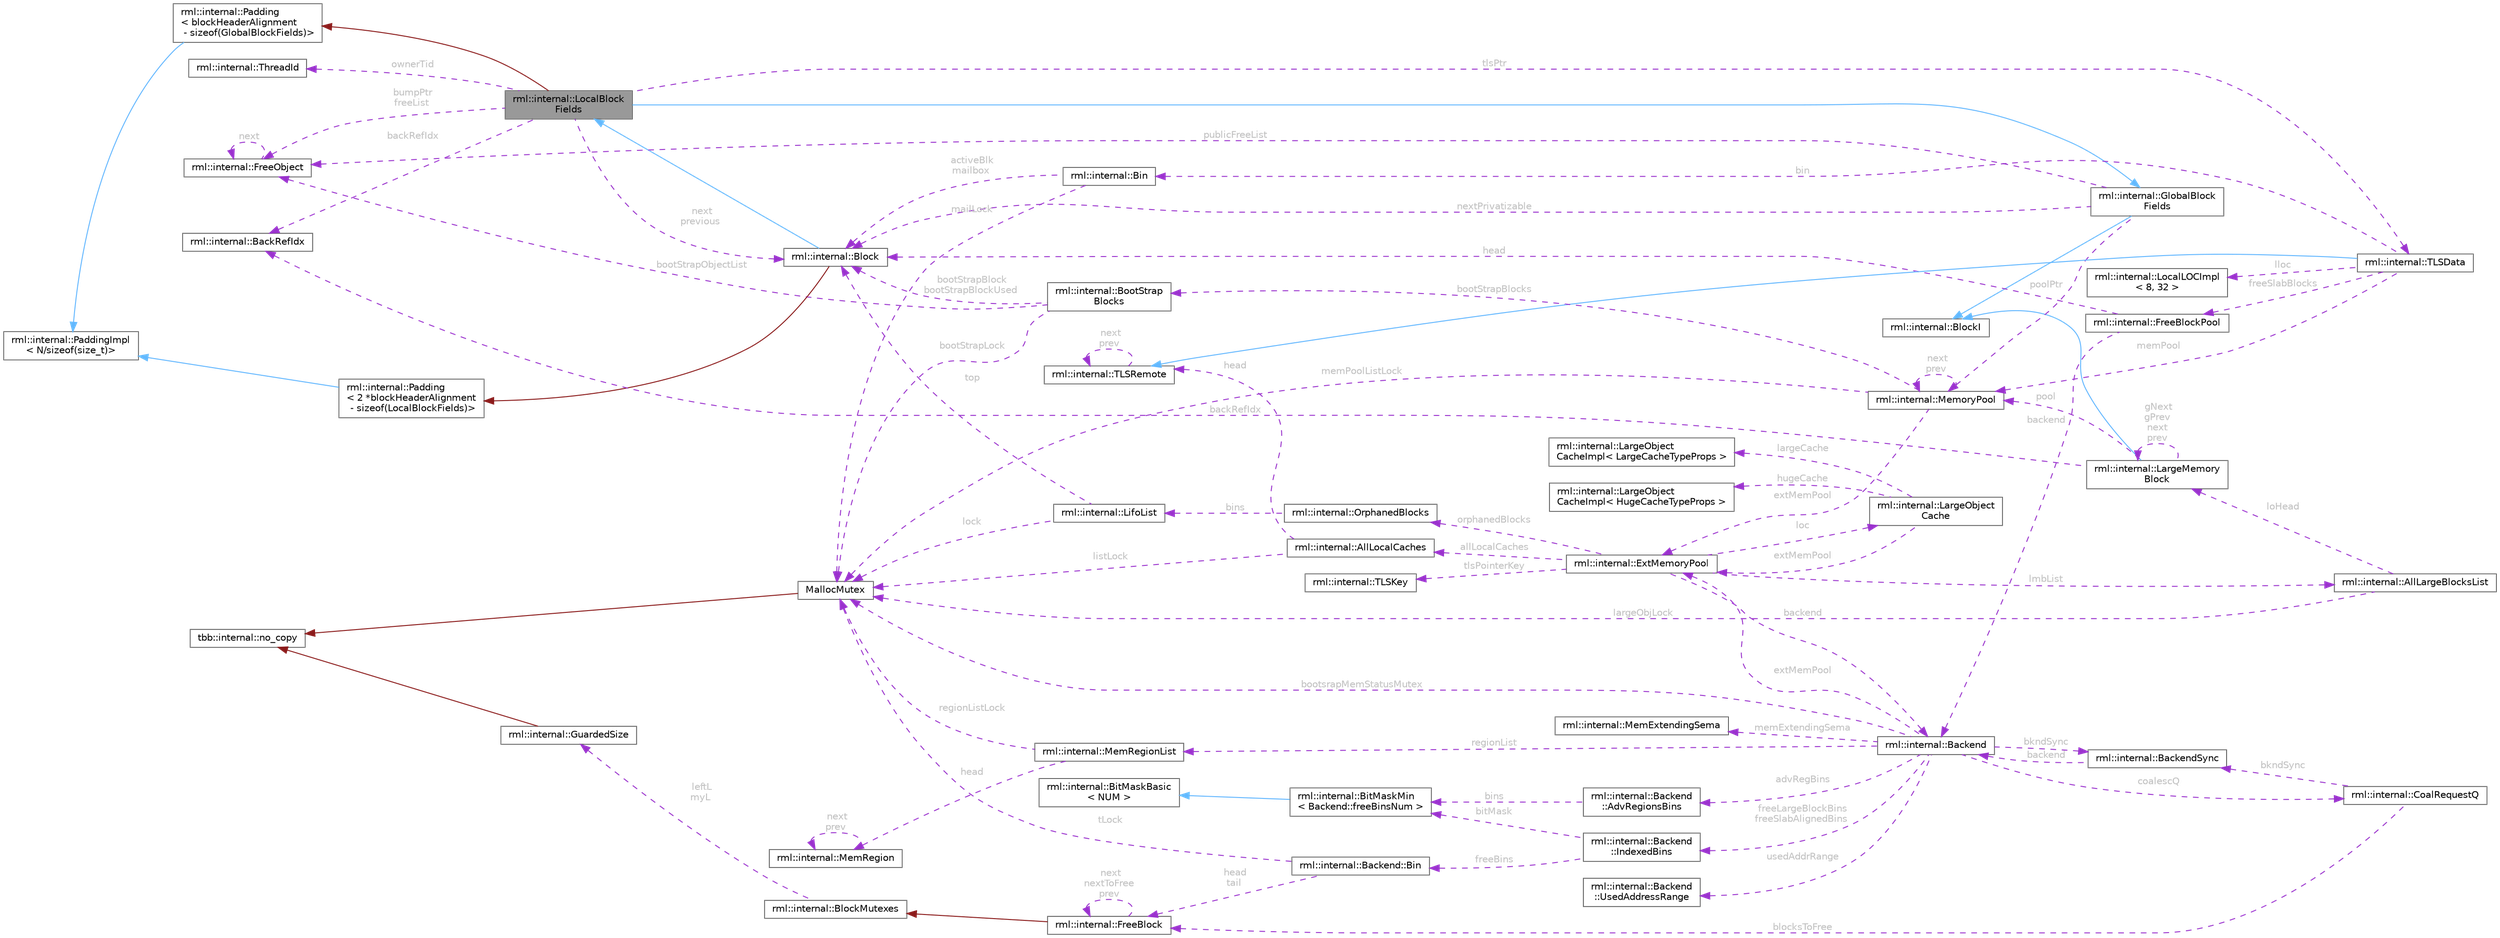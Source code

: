digraph "rml::internal::LocalBlockFields"
{
 // LATEX_PDF_SIZE
  bgcolor="transparent";
  edge [fontname=Helvetica,fontsize=10,labelfontname=Helvetica,labelfontsize=10];
  node [fontname=Helvetica,fontsize=10,shape=box,height=0.2,width=0.4];
  rankdir="LR";
  Node1 [id="Node000001",label="rml::internal::LocalBlock\lFields",height=0.2,width=0.4,color="gray40", fillcolor="grey60", style="filled", fontcolor="black",tooltip=" "];
  Node2 -> Node1 [id="edge1_Node000001_Node000002",dir="back",color="steelblue1",style="solid",tooltip=" "];
  Node2 [id="Node000002",label="rml::internal::GlobalBlock\lFields",height=0.2,width=0.4,color="gray40", fillcolor="white", style="filled",URL="$classrml_1_1internal_1_1_global_block_fields.html",tooltip=" "];
  Node3 -> Node2 [id="edge2_Node000002_Node000003",dir="back",color="steelblue1",style="solid",tooltip=" "];
  Node3 [id="Node000003",label="rml::internal::BlockI",height=0.2,width=0.4,color="gray40", fillcolor="white", style="filled",URL="$classrml_1_1internal_1_1_block_i.html",tooltip=" "];
  Node4 -> Node2 [id="edge3_Node000002_Node000004",dir="back",color="darkorchid3",style="dashed",tooltip=" ",label=" publicFreeList",fontcolor="grey" ];
  Node4 [id="Node000004",label="rml::internal::FreeObject",height=0.2,width=0.4,color="gray40", fillcolor="white", style="filled",URL="$structrml_1_1internal_1_1_free_object.html",tooltip=" "];
  Node4 -> Node4 [id="edge4_Node000004_Node000004",dir="back",color="darkorchid3",style="dashed",tooltip=" ",label=" next",fontcolor="grey" ];
  Node5 -> Node2 [id="edge5_Node000002_Node000005",dir="back",color="darkorchid3",style="dashed",tooltip=" ",label=" nextPrivatizable",fontcolor="grey" ];
  Node5 [id="Node000005",label="rml::internal::Block",height=0.2,width=0.4,color="gray40", fillcolor="white", style="filled",URL="$classrml_1_1internal_1_1_block.html",tooltip=" "];
  Node1 -> Node5 [id="edge6_Node000005_Node000001",dir="back",color="steelblue1",style="solid",tooltip=" "];
  Node6 -> Node5 [id="edge7_Node000005_Node000006",dir="back",color="firebrick4",style="solid",tooltip=" "];
  Node6 [id="Node000006",label="rml::internal::Padding\l\< 2 *blockHeaderAlignment\l - sizeof(LocalBlockFields)\>",height=0.2,width=0.4,color="gray40", fillcolor="white", style="filled",URL="$structrml_1_1internal_1_1_padding.html",tooltip=" "];
  Node7 -> Node6 [id="edge8_Node000006_Node000007",dir="back",color="steelblue1",style="solid",tooltip=" "];
  Node7 [id="Node000007",label="rml::internal::PaddingImpl\l\< N/sizeof(size_t)\>",height=0.2,width=0.4,color="gray40", fillcolor="white", style="filled",URL="$structrml_1_1internal_1_1_padding_impl.html",tooltip=" "];
  Node8 -> Node2 [id="edge9_Node000002_Node000008",dir="back",color="darkorchid3",style="dashed",tooltip=" ",label=" poolPtr",fontcolor="grey" ];
  Node8 [id="Node000008",label="rml::internal::MemoryPool",height=0.2,width=0.4,color="gray40", fillcolor="white", style="filled",URL="$classrml_1_1internal_1_1_memory_pool.html",tooltip=" "];
  Node9 -> Node8 [id="edge10_Node000008_Node000009",dir="back",color="darkorchid3",style="dashed",tooltip=" ",label=" memPoolListLock",fontcolor="grey" ];
  Node9 [id="Node000009",label="MallocMutex",height=0.2,width=0.4,color="gray40", fillcolor="white", style="filled",URL="$class_malloc_mutex.html",tooltip="Stripped down version of spin_mutex."];
  Node10 -> Node9 [id="edge11_Node000009_Node000010",dir="back",color="firebrick4",style="solid",tooltip=" "];
  Node10 [id="Node000010",label="tbb::internal::no_copy",height=0.2,width=0.4,color="gray40", fillcolor="white", style="filled",tooltip=" "];
  Node8 -> Node8 [id="edge12_Node000008_Node000008",dir="back",color="darkorchid3",style="dashed",tooltip=" ",label=" next\nprev",fontcolor="grey" ];
  Node11 -> Node8 [id="edge13_Node000008_Node000011",dir="back",color="darkorchid3",style="dashed",tooltip=" ",label=" extMemPool",fontcolor="grey" ];
  Node11 [id="Node000011",label="rml::internal::ExtMemoryPool",height=0.2,width=0.4,color="gray40", fillcolor="white", style="filled",URL="$structrml_1_1internal_1_1_ext_memory_pool.html",tooltip=" "];
  Node12 -> Node11 [id="edge14_Node000011_Node000012",dir="back",color="darkorchid3",style="dashed",tooltip=" ",label=" backend",fontcolor="grey" ];
  Node12 [id="Node000012",label="rml::internal::Backend",height=0.2,width=0.4,color="gray40", fillcolor="white", style="filled",URL="$classrml_1_1internal_1_1_backend.html",tooltip=" "];
  Node11 -> Node12 [id="edge15_Node000012_Node000011",dir="back",color="darkorchid3",style="dashed",tooltip=" ",label=" extMemPool",fontcolor="grey" ];
  Node13 -> Node12 [id="edge16_Node000012_Node000013",dir="back",color="darkorchid3",style="dashed",tooltip=" ",label=" regionList",fontcolor="grey" ];
  Node13 [id="Node000013",label="rml::internal::MemRegionList",height=0.2,width=0.4,color="gray40", fillcolor="white", style="filled",URL="$classrml_1_1internal_1_1_mem_region_list.html",tooltip=" "];
  Node9 -> Node13 [id="edge17_Node000013_Node000009",dir="back",color="darkorchid3",style="dashed",tooltip=" ",label=" regionListLock",fontcolor="grey" ];
  Node14 -> Node13 [id="edge18_Node000013_Node000014",dir="back",color="darkorchid3",style="dashed",tooltip=" ",label=" head",fontcolor="grey" ];
  Node14 [id="Node000014",label="rml::internal::MemRegion",height=0.2,width=0.4,color="gray40", fillcolor="white", style="filled",URL="$structrml_1_1internal_1_1_mem_region.html",tooltip=" "];
  Node14 -> Node14 [id="edge19_Node000014_Node000014",dir="back",color="darkorchid3",style="dashed",tooltip=" ",label=" next\nprev",fontcolor="grey" ];
  Node15 -> Node12 [id="edge20_Node000012_Node000015",dir="back",color="darkorchid3",style="dashed",tooltip=" ",label=" coalescQ",fontcolor="grey" ];
  Node15 [id="Node000015",label="rml::internal::CoalRequestQ",height=0.2,width=0.4,color="gray40", fillcolor="white", style="filled",URL="$classrml_1_1internal_1_1_coal_request_q.html",tooltip=" "];
  Node16 -> Node15 [id="edge21_Node000015_Node000016",dir="back",color="darkorchid3",style="dashed",tooltip=" ",label=" blocksToFree",fontcolor="grey" ];
  Node16 [id="Node000016",label="rml::internal::FreeBlock",height=0.2,width=0.4,color="gray40", fillcolor="white", style="filled",URL="$classrml_1_1internal_1_1_free_block.html",tooltip=" "];
  Node17 -> Node16 [id="edge22_Node000016_Node000017",dir="back",color="firebrick4",style="solid",tooltip=" "];
  Node17 [id="Node000017",label="rml::internal::BlockMutexes",height=0.2,width=0.4,color="gray40", fillcolor="white", style="filled",URL="$classrml_1_1internal_1_1_block_mutexes.html",tooltip=" "];
  Node18 -> Node17 [id="edge23_Node000017_Node000018",dir="back",color="darkorchid3",style="dashed",tooltip=" ",label=" leftL\nmyL",fontcolor="grey" ];
  Node18 [id="Node000018",label="rml::internal::GuardedSize",height=0.2,width=0.4,color="gray40", fillcolor="white", style="filled",URL="$classrml_1_1internal_1_1_guarded_size.html",tooltip=" "];
  Node10 -> Node18 [id="edge24_Node000018_Node000010",dir="back",color="firebrick4",style="solid",tooltip=" "];
  Node16 -> Node16 [id="edge25_Node000016_Node000016",dir="back",color="darkorchid3",style="dashed",tooltip=" ",label=" next\nnextToFree\nprev",fontcolor="grey" ];
  Node19 -> Node15 [id="edge26_Node000015_Node000019",dir="back",color="darkorchid3",style="dashed",tooltip=" ",label=" bkndSync",fontcolor="grey" ];
  Node19 [id="Node000019",label="rml::internal::BackendSync",height=0.2,width=0.4,color="gray40", fillcolor="white", style="filled",URL="$classrml_1_1internal_1_1_backend_sync.html",tooltip=" "];
  Node12 -> Node19 [id="edge27_Node000019_Node000012",dir="back",color="darkorchid3",style="dashed",tooltip=" ",label=" backend",fontcolor="grey" ];
  Node19 -> Node12 [id="edge28_Node000012_Node000019",dir="back",color="darkorchid3",style="dashed",tooltip=" ",label=" bkndSync",fontcolor="grey" ];
  Node20 -> Node12 [id="edge29_Node000012_Node000020",dir="back",color="darkorchid3",style="dashed",tooltip=" ",label=" memExtendingSema",fontcolor="grey" ];
  Node20 [id="Node000020",label="rml::internal::MemExtendingSema",height=0.2,width=0.4,color="gray40", fillcolor="white", style="filled",URL="$classrml_1_1internal_1_1_mem_extending_sema.html",tooltip=" "];
  Node21 -> Node12 [id="edge30_Node000012_Node000021",dir="back",color="darkorchid3",style="dashed",tooltip=" ",label=" usedAddrRange",fontcolor="grey" ];
  Node21 [id="Node000021",label="rml::internal::Backend\l::UsedAddressRange",height=0.2,width=0.4,color="gray40", fillcolor="white", style="filled",URL="$classrml_1_1internal_1_1_backend_1_1_used_address_range.html",tooltip=" "];
  Node9 -> Node12 [id="edge31_Node000012_Node000009",dir="back",color="darkorchid3",style="dashed",tooltip=" ",label=" bootsrapMemStatusMutex",fontcolor="grey" ];
  Node22 -> Node12 [id="edge32_Node000012_Node000022",dir="back",color="darkorchid3",style="dashed",tooltip=" ",label=" advRegBins",fontcolor="grey" ];
  Node22 [id="Node000022",label="rml::internal::Backend\l::AdvRegionsBins",height=0.2,width=0.4,color="gray40", fillcolor="white", style="filled",URL="$classrml_1_1internal_1_1_backend_1_1_adv_regions_bins.html",tooltip=" "];
  Node23 -> Node22 [id="edge33_Node000022_Node000023",dir="back",color="darkorchid3",style="dashed",tooltip=" ",label=" bins",fontcolor="grey" ];
  Node23 [id="Node000023",label="rml::internal::BitMaskMin\l\< Backend::freeBinsNum \>",height=0.2,width=0.4,color="gray40", fillcolor="white", style="filled",URL="$classrml_1_1internal_1_1_bit_mask_min.html",tooltip=" "];
  Node24 -> Node23 [id="edge34_Node000023_Node000024",dir="back",color="steelblue1",style="solid",tooltip=" "];
  Node24 [id="Node000024",label="rml::internal::BitMaskBasic\l\< NUM \>",height=0.2,width=0.4,color="gray40", fillcolor="white", style="filled",URL="$classrml_1_1internal_1_1_bit_mask_basic.html",tooltip=" "];
  Node25 -> Node12 [id="edge35_Node000012_Node000025",dir="back",color="darkorchid3",style="dashed",tooltip=" ",label=" freeLargeBlockBins\nfreeSlabAlignedBins",fontcolor="grey" ];
  Node25 [id="Node000025",label="rml::internal::Backend\l::IndexedBins",height=0.2,width=0.4,color="gray40", fillcolor="white", style="filled",URL="$classrml_1_1internal_1_1_backend_1_1_indexed_bins.html",tooltip=" "];
  Node23 -> Node25 [id="edge36_Node000025_Node000023",dir="back",color="darkorchid3",style="dashed",tooltip=" ",label=" bitMask",fontcolor="grey" ];
  Node26 -> Node25 [id="edge37_Node000025_Node000026",dir="back",color="darkorchid3",style="dashed",tooltip=" ",label=" freeBins",fontcolor="grey" ];
  Node26 [id="Node000026",label="rml::internal::Backend::Bin",height=0.2,width=0.4,color="gray40", fillcolor="white", style="filled",URL="$structrml_1_1internal_1_1_backend_1_1_bin.html",tooltip=" "];
  Node16 -> Node26 [id="edge38_Node000026_Node000016",dir="back",color="darkorchid3",style="dashed",tooltip=" ",label=" head\ntail",fontcolor="grey" ];
  Node9 -> Node26 [id="edge39_Node000026_Node000009",dir="back",color="darkorchid3",style="dashed",tooltip=" ",label=" tLock",fontcolor="grey" ];
  Node27 -> Node11 [id="edge40_Node000011_Node000027",dir="back",color="darkorchid3",style="dashed",tooltip=" ",label=" loc",fontcolor="grey" ];
  Node27 [id="Node000027",label="rml::internal::LargeObject\lCache",height=0.2,width=0.4,color="gray40", fillcolor="white", style="filled",URL="$classrml_1_1internal_1_1_large_object_cache.html",tooltip=" "];
  Node28 -> Node27 [id="edge41_Node000027_Node000028",dir="back",color="darkorchid3",style="dashed",tooltip=" ",label=" hugeCache",fontcolor="grey" ];
  Node28 [id="Node000028",label="rml::internal::LargeObject\lCacheImpl\< HugeCacheTypeProps \>",height=0.2,width=0.4,color="gray40", fillcolor="white", style="filled",URL="$classrml_1_1internal_1_1_large_object_cache_impl.html",tooltip=" "];
  Node29 -> Node27 [id="edge42_Node000027_Node000029",dir="back",color="darkorchid3",style="dashed",tooltip=" ",label=" largeCache",fontcolor="grey" ];
  Node29 [id="Node000029",label="rml::internal::LargeObject\lCacheImpl\< LargeCacheTypeProps \>",height=0.2,width=0.4,color="gray40", fillcolor="white", style="filled",URL="$classrml_1_1internal_1_1_large_object_cache_impl.html",tooltip=" "];
  Node11 -> Node27 [id="edge43_Node000027_Node000011",dir="back",color="darkorchid3",style="dashed",tooltip=" ",label=" extMemPool",fontcolor="grey" ];
  Node30 -> Node11 [id="edge44_Node000011_Node000030",dir="back",color="darkorchid3",style="dashed",tooltip=" ",label=" allLocalCaches",fontcolor="grey" ];
  Node30 [id="Node000030",label="rml::internal::AllLocalCaches",height=0.2,width=0.4,color="gray40", fillcolor="white", style="filled",URL="$classrml_1_1internal_1_1_all_local_caches.html",tooltip=" "];
  Node31 -> Node30 [id="edge45_Node000030_Node000031",dir="back",color="darkorchid3",style="dashed",tooltip=" ",label=" head",fontcolor="grey" ];
  Node31 [id="Node000031",label="rml::internal::TLSRemote",height=0.2,width=0.4,color="gray40", fillcolor="white", style="filled",URL="$structrml_1_1internal_1_1_t_l_s_remote.html",tooltip=" "];
  Node31 -> Node31 [id="edge46_Node000031_Node000031",dir="back",color="darkorchid3",style="dashed",tooltip=" ",label=" next\nprev",fontcolor="grey" ];
  Node9 -> Node30 [id="edge47_Node000030_Node000009",dir="back",color="darkorchid3",style="dashed",tooltip=" ",label=" listLock",fontcolor="grey" ];
  Node32 -> Node11 [id="edge48_Node000011_Node000032",dir="back",color="darkorchid3",style="dashed",tooltip=" ",label=" orphanedBlocks",fontcolor="grey" ];
  Node32 [id="Node000032",label="rml::internal::OrphanedBlocks",height=0.2,width=0.4,color="gray40", fillcolor="white", style="filled",URL="$classrml_1_1internal_1_1_orphaned_blocks.html",tooltip=" "];
  Node33 -> Node32 [id="edge49_Node000032_Node000033",dir="back",color="darkorchid3",style="dashed",tooltip=" ",label=" bins",fontcolor="grey" ];
  Node33 [id="Node000033",label="rml::internal::LifoList",height=0.2,width=0.4,color="gray40", fillcolor="white", style="filled",URL="$classrml_1_1internal_1_1_lifo_list.html",tooltip=" "];
  Node5 -> Node33 [id="edge50_Node000033_Node000005",dir="back",color="darkorchid3",style="dashed",tooltip=" ",label=" top",fontcolor="grey" ];
  Node9 -> Node33 [id="edge51_Node000033_Node000009",dir="back",color="darkorchid3",style="dashed",tooltip=" ",label=" lock",fontcolor="grey" ];
  Node34 -> Node11 [id="edge52_Node000011_Node000034",dir="back",color="darkorchid3",style="dashed",tooltip=" ",label=" lmbList",fontcolor="grey" ];
  Node34 [id="Node000034",label="rml::internal::AllLargeBlocksList",height=0.2,width=0.4,color="gray40", fillcolor="white", style="filled",URL="$classrml_1_1internal_1_1_all_large_blocks_list.html",tooltip=" "];
  Node9 -> Node34 [id="edge53_Node000034_Node000009",dir="back",color="darkorchid3",style="dashed",tooltip=" ",label=" largeObjLock",fontcolor="grey" ];
  Node35 -> Node34 [id="edge54_Node000034_Node000035",dir="back",color="darkorchid3",style="dashed",tooltip=" ",label=" loHead",fontcolor="grey" ];
  Node35 [id="Node000035",label="rml::internal::LargeMemory\lBlock",height=0.2,width=0.4,color="gray40", fillcolor="white", style="filled",URL="$structrml_1_1internal_1_1_large_memory_block.html",tooltip=" "];
  Node3 -> Node35 [id="edge55_Node000035_Node000003",dir="back",color="steelblue1",style="solid",tooltip=" "];
  Node8 -> Node35 [id="edge56_Node000035_Node000008",dir="back",color="darkorchid3",style="dashed",tooltip=" ",label=" pool",fontcolor="grey" ];
  Node35 -> Node35 [id="edge57_Node000035_Node000035",dir="back",color="darkorchid3",style="dashed",tooltip=" ",label=" gNext\ngPrev\nnext\nprev",fontcolor="grey" ];
  Node36 -> Node35 [id="edge58_Node000035_Node000036",dir="back",color="darkorchid3",style="dashed",tooltip=" ",label=" backRefIdx",fontcolor="grey" ];
  Node36 [id="Node000036",label="rml::internal::BackRefIdx",height=0.2,width=0.4,color="gray40", fillcolor="white", style="filled",URL="$classrml_1_1internal_1_1_back_ref_idx.html",tooltip=" "];
  Node37 -> Node11 [id="edge59_Node000011_Node000037",dir="back",color="darkorchid3",style="dashed",tooltip=" ",label=" tlsPointerKey",fontcolor="grey" ];
  Node37 [id="Node000037",label="rml::internal::TLSKey",height=0.2,width=0.4,color="gray40", fillcolor="white", style="filled",URL="$classrml_1_1internal_1_1_t_l_s_key.html",tooltip=" "];
  Node38 -> Node8 [id="edge60_Node000008_Node000038",dir="back",color="darkorchid3",style="dashed",tooltip=" ",label=" bootStrapBlocks",fontcolor="grey" ];
  Node38 [id="Node000038",label="rml::internal::BootStrap\lBlocks",height=0.2,width=0.4,color="gray40", fillcolor="white", style="filled",URL="$classrml_1_1internal_1_1_boot_strap_blocks.html",tooltip=" "];
  Node9 -> Node38 [id="edge61_Node000038_Node000009",dir="back",color="darkorchid3",style="dashed",tooltip=" ",label=" bootStrapLock",fontcolor="grey" ];
  Node5 -> Node38 [id="edge62_Node000038_Node000005",dir="back",color="darkorchid3",style="dashed",tooltip=" ",label=" bootStrapBlock\nbootStrapBlockUsed",fontcolor="grey" ];
  Node4 -> Node38 [id="edge63_Node000038_Node000004",dir="back",color="darkorchid3",style="dashed",tooltip=" ",label=" bootStrapObjectList",fontcolor="grey" ];
  Node39 -> Node1 [id="edge64_Node000001_Node000039",dir="back",color="firebrick4",style="solid",tooltip=" "];
  Node39 [id="Node000039",label="rml::internal::Padding\l\< blockHeaderAlignment\l - sizeof(GlobalBlockFields)\>",height=0.2,width=0.4,color="gray40", fillcolor="white", style="filled",URL="$structrml_1_1internal_1_1_padding.html",tooltip=" "];
  Node7 -> Node39 [id="edge65_Node000039_Node000007",dir="back",color="steelblue1",style="solid",tooltip=" "];
  Node5 -> Node1 [id="edge66_Node000001_Node000005",dir="back",color="darkorchid3",style="dashed",tooltip=" ",label=" next\nprevious",fontcolor="grey" ];
  Node4 -> Node1 [id="edge67_Node000001_Node000004",dir="back",color="darkorchid3",style="dashed",tooltip=" ",label=" bumpPtr\nfreeList",fontcolor="grey" ];
  Node40 -> Node1 [id="edge68_Node000001_Node000040",dir="back",color="darkorchid3",style="dashed",tooltip=" ",label=" tlsPtr",fontcolor="grey" ];
  Node40 [id="Node000040",label="rml::internal::TLSData",height=0.2,width=0.4,color="gray40", fillcolor="white", style="filled",URL="$classrml_1_1internal_1_1_t_l_s_data.html",tooltip=" "];
  Node31 -> Node40 [id="edge69_Node000040_Node000031",dir="back",color="steelblue1",style="solid",tooltip=" "];
  Node8 -> Node40 [id="edge70_Node000040_Node000008",dir="back",color="darkorchid3",style="dashed",tooltip=" ",label=" memPool",fontcolor="grey" ];
  Node41 -> Node40 [id="edge71_Node000040_Node000041",dir="back",color="darkorchid3",style="dashed",tooltip=" ",label=" bin",fontcolor="grey" ];
  Node41 [id="Node000041",label="rml::internal::Bin",height=0.2,width=0.4,color="gray40", fillcolor="white", style="filled",URL="$classrml_1_1internal_1_1_bin.html",tooltip=" "];
  Node5 -> Node41 [id="edge72_Node000041_Node000005",dir="back",color="darkorchid3",style="dashed",tooltip=" ",label=" activeBlk\nmailbox",fontcolor="grey" ];
  Node9 -> Node41 [id="edge73_Node000041_Node000009",dir="back",color="darkorchid3",style="dashed",tooltip=" ",label=" mailLock",fontcolor="grey" ];
  Node42 -> Node40 [id="edge74_Node000040_Node000042",dir="back",color="darkorchid3",style="dashed",tooltip=" ",label=" freeSlabBlocks",fontcolor="grey" ];
  Node42 [id="Node000042",label="rml::internal::FreeBlockPool",height=0.2,width=0.4,color="gray40", fillcolor="white", style="filled",URL="$classrml_1_1internal_1_1_free_block_pool.html",tooltip=" "];
  Node5 -> Node42 [id="edge75_Node000042_Node000005",dir="back",color="darkorchid3",style="dashed",tooltip=" ",label=" head",fontcolor="grey" ];
  Node12 -> Node42 [id="edge76_Node000042_Node000012",dir="back",color="darkorchid3",style="dashed",tooltip=" ",label=" backend",fontcolor="grey" ];
  Node43 -> Node40 [id="edge77_Node000040_Node000043",dir="back",color="darkorchid3",style="dashed",tooltip=" ",label=" lloc",fontcolor="grey" ];
  Node43 [id="Node000043",label="rml::internal::LocalLOCImpl\l\< 8, 32 \>",height=0.2,width=0.4,color="gray40", fillcolor="white", style="filled",URL="$classrml_1_1internal_1_1_local_l_o_c_impl.html",tooltip=" "];
  Node44 -> Node1 [id="edge78_Node000001_Node000044",dir="back",color="darkorchid3",style="dashed",tooltip=" ",label=" ownerTid",fontcolor="grey" ];
  Node44 [id="Node000044",label="rml::internal::ThreadId",height=0.2,width=0.4,color="gray40", fillcolor="white", style="filled",URL="$classrml_1_1internal_1_1_thread_id.html",tooltip=" "];
  Node36 -> Node1 [id="edge79_Node000001_Node000036",dir="back",color="darkorchid3",style="dashed",tooltip=" ",label=" backRefIdx",fontcolor="grey" ];
}

